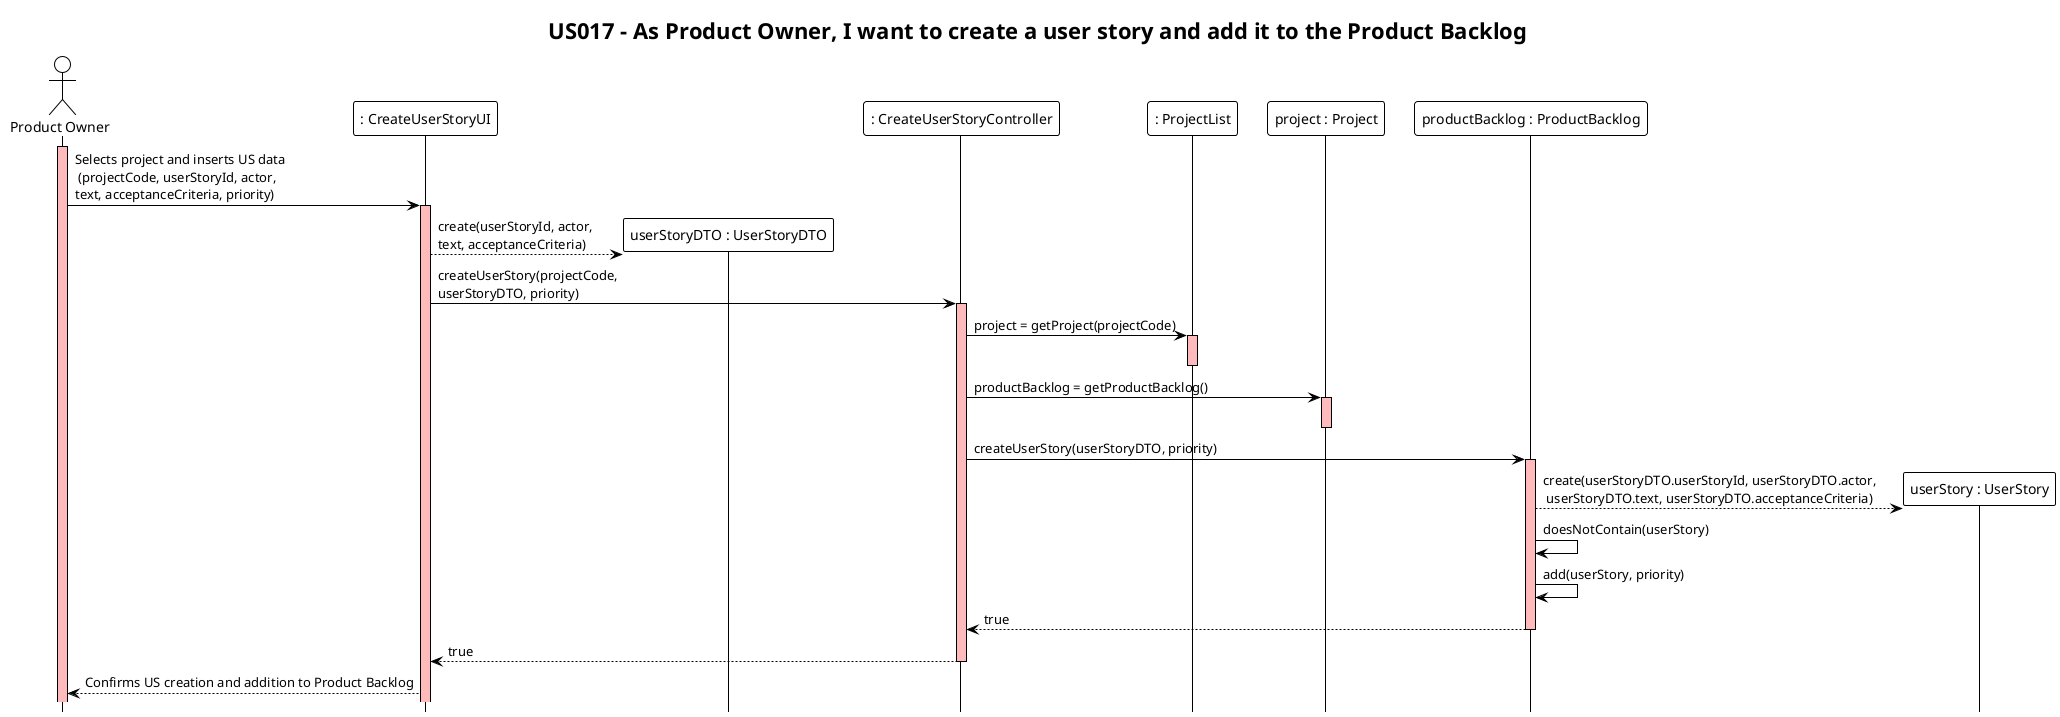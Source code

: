 @startuml
!theme plain
hide footbox
title "US017 - As Product Owner, I want to create a user story and add it to the Product Backlog"

actor "Product Owner" as user
participant ": CreateUserStoryUI" as UI
participant "userStoryDTO : UserStoryDTO" as dto
participant ": CreateUserStoryController" as Controller
participant ": ProjectList" as ProjectList
participant "project : Project" as Project
participant "productBacklog : ProductBacklog" as ProductBacklog
participant "userStory : UserStory" as UserStory


activate user #FFBBBB
user ->  UI: Selects project and inserts US data\n (projectCode, userStoryId, actor, \ntext, acceptanceCriteria, priority)

activate UI #FFBBBB
UI --> dto ** : create(userStoryId, actor, \ntext, acceptanceCriteria)
UI -> Controller: createUserStory(projectCode, \nuserStoryDTO, priority)

activate Controller #FFBBBB
Controller -> ProjectList: project = getProject(projectCode)

activate ProjectList #FFBBBB
deactivate

Controller -> Project : productBacklog = getProductBacklog()

activate Project #FFBBBB
deactivate

Controller -> ProductBacklog : createUserStory(userStoryDTO, priority)

activate ProductBacklog #FFBBBB
ProductBacklog --> UserStory ** : create(userStoryDTO.userStoryId, userStoryDTO.actor,\n userStoryDTO.text, userStoryDTO.acceptanceCriteria)
ProductBacklog -> ProductBacklog : doesNotContain(userStory)
ProductBacklog -> ProductBacklog : add(userStory, priority)

ProductBacklog --> Controller : true
deactivate

Controller --> UI : true
deactivate

UI --> user : Confirms US creation and addition to Product Backlog


@enduml